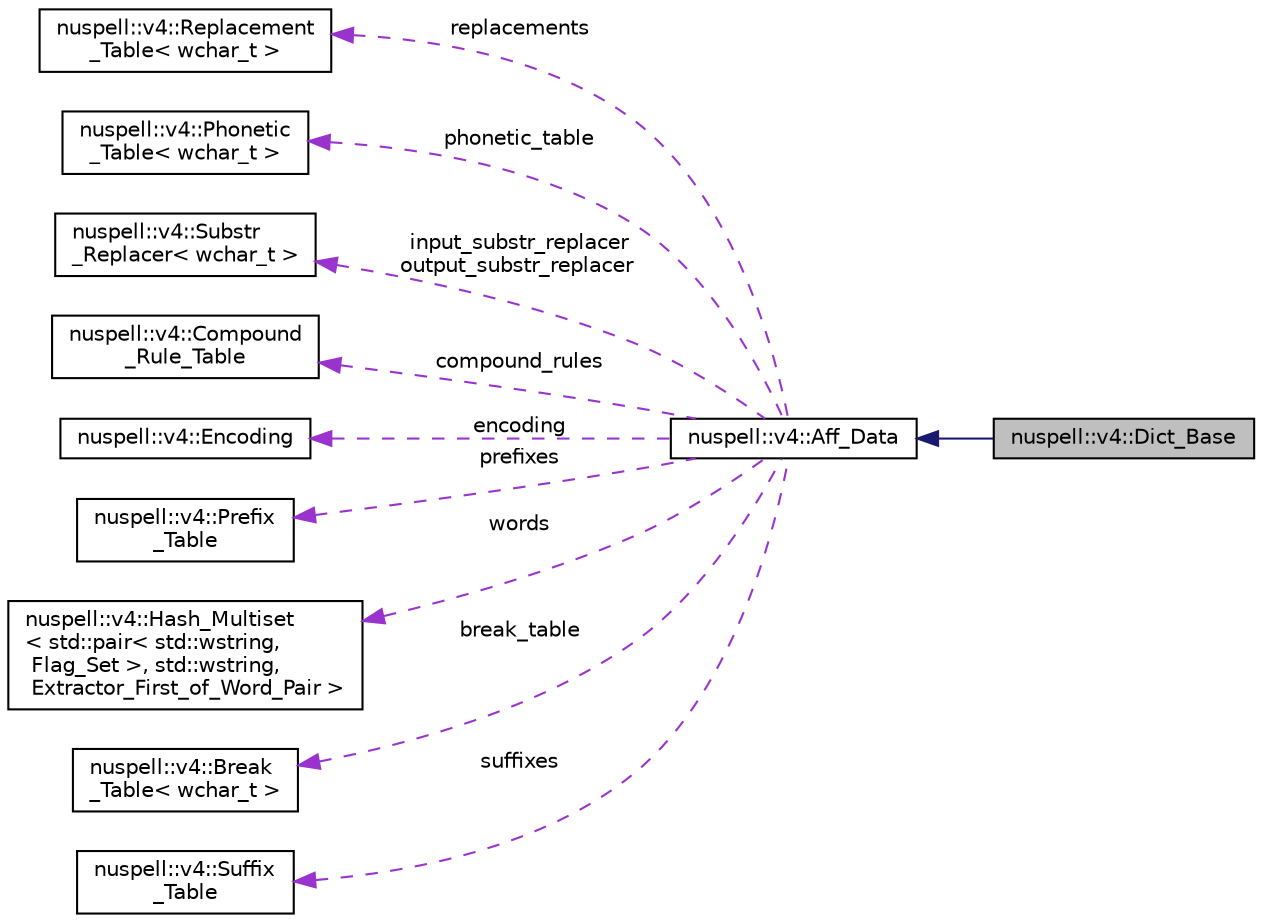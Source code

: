 digraph "nuspell::v4::Dict_Base"
{
 // LATEX_PDF_SIZE
  edge [fontname="Helvetica",fontsize="10",labelfontname="Helvetica",labelfontsize="10"];
  node [fontname="Helvetica",fontsize="10",shape=record];
  rankdir="LR";
  Node1 [label="nuspell::v4::Dict_Base",height=0.2,width=0.4,color="black", fillcolor="grey75", style="filled", fontcolor="black",tooltip=" "];
  Node2 -> Node1 [dir="back",color="midnightblue",fontsize="10",style="solid",fontname="Helvetica"];
  Node2 [label="nuspell::v4::Aff_Data",height=0.2,width=0.4,color="black", fillcolor="white", style="filled",URL="$structnuspell_1_1v4_1_1_aff___data.html",tooltip=" "];
  Node3 -> Node2 [dir="back",color="darkorchid3",fontsize="10",style="dashed",label=" replacements" ,fontname="Helvetica"];
  Node3 [label="nuspell::v4::Replacement\l_Table\< wchar_t \>",height=0.2,width=0.4,color="black", fillcolor="white", style="filled",URL="$classnuspell_1_1v4_1_1_replacement___table.html",tooltip=" "];
  Node4 -> Node2 [dir="back",color="darkorchid3",fontsize="10",style="dashed",label=" phonetic_table" ,fontname="Helvetica"];
  Node4 [label="nuspell::v4::Phonetic\l_Table\< wchar_t \>",height=0.2,width=0.4,color="black", fillcolor="white", style="filled",URL="$classnuspell_1_1v4_1_1_phonetic___table.html",tooltip=" "];
  Node5 -> Node2 [dir="back",color="darkorchid3",fontsize="10",style="dashed",label=" input_substr_replacer\noutput_substr_replacer" ,fontname="Helvetica"];
  Node5 [label="nuspell::v4::Substr\l_Replacer\< wchar_t \>",height=0.2,width=0.4,color="black", fillcolor="white", style="filled",URL="$classnuspell_1_1v4_1_1_substr___replacer.html",tooltip=" "];
  Node6 -> Node2 [dir="back",color="darkorchid3",fontsize="10",style="dashed",label=" compound_rules" ,fontname="Helvetica"];
  Node6 [label="nuspell::v4::Compound\l_Rule_Table",height=0.2,width=0.4,color="black", fillcolor="white", style="filled",URL="$classnuspell_1_1v4_1_1_compound___rule___table.html",tooltip=" "];
  Node7 -> Node2 [dir="back",color="darkorchid3",fontsize="10",style="dashed",label=" encoding" ,fontname="Helvetica"];
  Node7 [label="nuspell::v4::Encoding",height=0.2,width=0.4,color="black", fillcolor="white", style="filled",URL="$classnuspell_1_1v4_1_1_encoding.html",tooltip=" "];
  Node8 -> Node2 [dir="back",color="darkorchid3",fontsize="10",style="dashed",label=" prefixes" ,fontname="Helvetica"];
  Node8 [label="nuspell::v4::Prefix\l_Table",height=0.2,width=0.4,color="black", fillcolor="white", style="filled",URL="$classnuspell_1_1v4_1_1_prefix___table.html",tooltip=" "];
  Node9 -> Node2 [dir="back",color="darkorchid3",fontsize="10",style="dashed",label=" words" ,fontname="Helvetica"];
  Node9 [label="nuspell::v4::Hash_Multiset\l\< std::pair\< std::wstring,\l Flag_Set \>, std::wstring,\l Extractor_First_of_Word_Pair \>",height=0.2,width=0.4,color="black", fillcolor="white", style="filled",URL="$classnuspell_1_1v4_1_1_hash___multiset.html",tooltip=" "];
  Node10 -> Node2 [dir="back",color="darkorchid3",fontsize="10",style="dashed",label=" break_table" ,fontname="Helvetica"];
  Node10 [label="nuspell::v4::Break\l_Table\< wchar_t \>",height=0.2,width=0.4,color="black", fillcolor="white", style="filled",URL="$classnuspell_1_1v4_1_1_break___table.html",tooltip=" "];
  Node11 -> Node2 [dir="back",color="darkorchid3",fontsize="10",style="dashed",label=" suffixes" ,fontname="Helvetica"];
  Node11 [label="nuspell::v4::Suffix\l_Table",height=0.2,width=0.4,color="black", fillcolor="white", style="filled",URL="$classnuspell_1_1v4_1_1_suffix___table.html",tooltip=" "];
}
